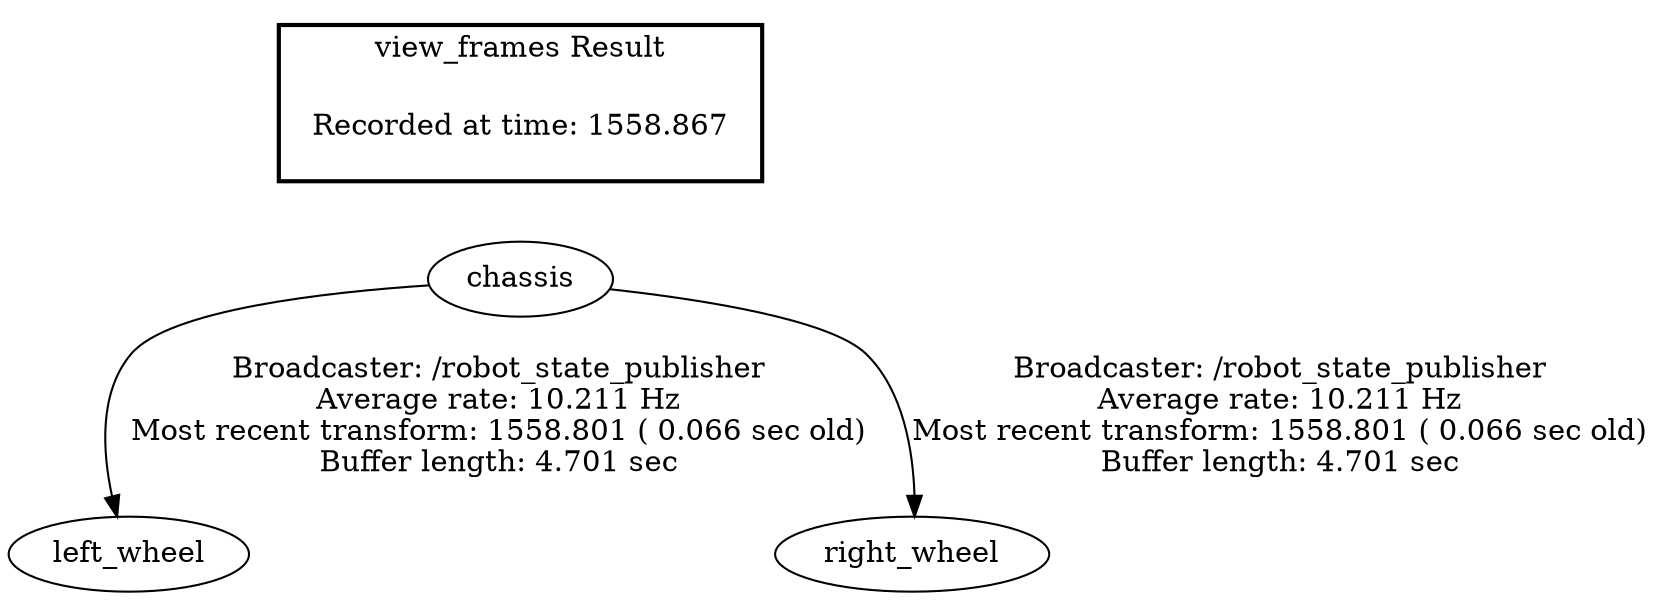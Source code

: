 digraph G {
"chassis" -> "left_wheel"[label="Broadcaster: /robot_state_publisher\nAverage rate: 10.211 Hz\nMost recent transform: 1558.801 ( 0.066 sec old)\nBuffer length: 4.701 sec\n"];
"chassis" -> "right_wheel"[label="Broadcaster: /robot_state_publisher\nAverage rate: 10.211 Hz\nMost recent transform: 1558.801 ( 0.066 sec old)\nBuffer length: 4.701 sec\n"];
edge [style=invis];
 subgraph cluster_legend { style=bold; color=black; label ="view_frames Result";
"Recorded at time: 1558.867"[ shape=plaintext ] ;
 }->"chassis";
}